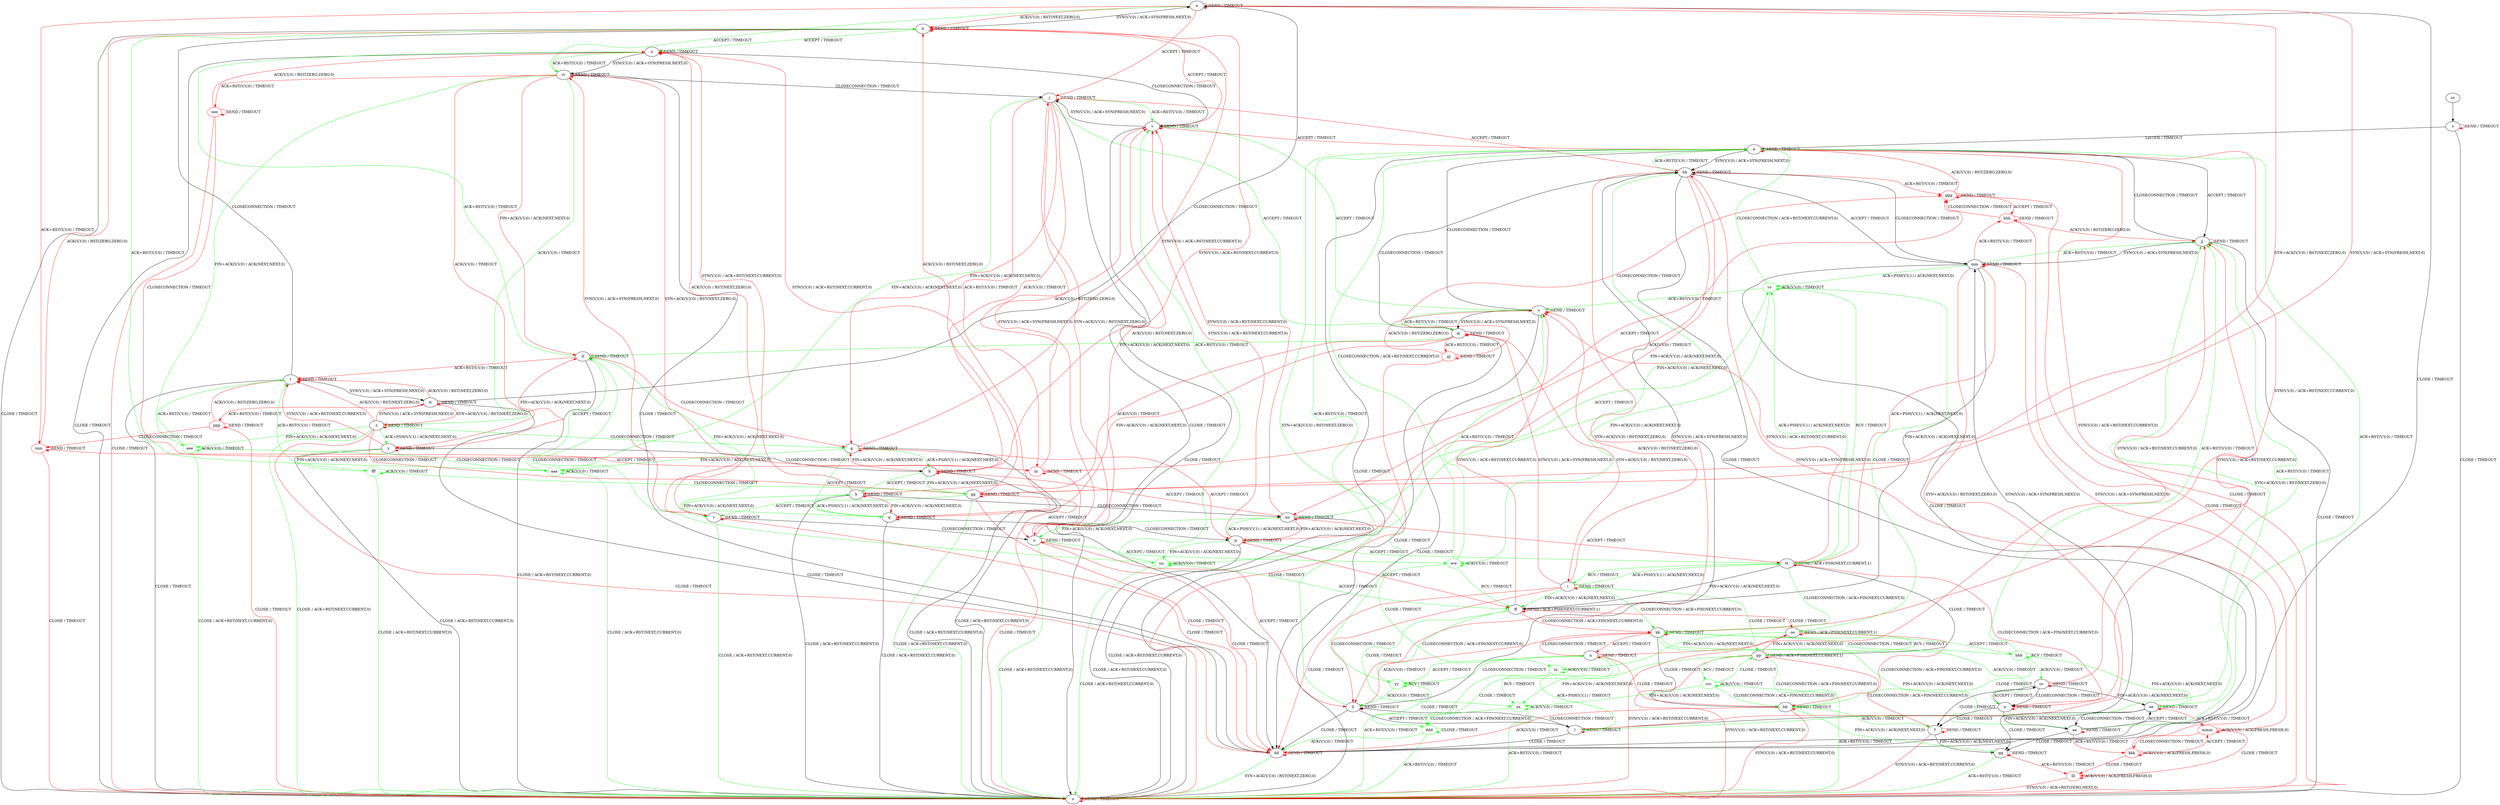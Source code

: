 digraph "" {
	graph ["Incoming time"=27.672430515289307,
		"Outgoing time"=71129.45816683769,
		Output="{'States': 68, 'Transitions': 1023, 'Filename': '../results/tcp/TCP_FreeBSD_Server-TCP_Linux_Server-msat-3.dot'}",
		Reference="{'States': 56, 'Transitions': 716, 'Filename': '../subjects/tcp/TCP_FreeBSD_Server.dot'}",
		Solver=msat,
		Updated="{'States': 58, 'Transitions': 685, 'Filename': '../subjects/tcp/TCP_Linux_Server.dot'}",
		"f-measure"=0.5396145610278372,
		precision=0.5518248175182482,
		recall=0.5279329608938548
	];
	a -> a [key=0,
	color=red,
	label="SEND / TIMEOUT"];
a -> b [key=0,
color=red,
label="ACK(V,V,0) / RST(NEXT,ZERO,0)"];
a -> j [key=0,
color=red,
label="ACCEPT / TIMEOUT"];
a -> dd [key=0,
label="CLOSE / TIMEOUT"];
a -> gg [key=0,
color=red,
label="SYN+ACK(V,V,0) / RST(NEXT,ZERO,0)"];
a -> rr [key=0,
color=green,
label="ACCEPT / TIMEOUT"];
nnn [color=red];
a -> nnn [key=0,
color=red,
label="ACK+RST(V,V,0) / TIMEOUT"];
b -> a [key=0,
label="SYN(V,V,0) / ACK+SYN(FRESH,NEXT,0)"];
b -> b [key=0,
color=red,
label="SEND / TIMEOUT"];
b -> o [key=0,
label="CLOSE / TIMEOUT"];
b -> v [key=0,
color=red,
label="ACCEPT / TIMEOUT"];
b -> ii [key=0,
color=green,
label="ACCEPT / TIMEOUT"];
c -> c [key=0,
color=red,
label="SEND / TIMEOUT"];
c -> e [key=0,
label="CLOSECONNECTION / TIMEOUT"];
c -> m [key=0,
label="SYN(V,V,0) / ACK+SYN(FRESH,NEXT,0)"];
c -> o [key=0,
label="CLOSE / TIMEOUT"];
d -> d [key=0,
color=red,
label="SEND / TIMEOUT"];
d -> g [key=0,
color=red,
label="CLOSECONNECTION / TIMEOUT"];
d -> o [key=0,
label="CLOSE / ACK+RST(NEXT,CURRENT,0)"];
d -> t [key=0,
color=red,
label="ACK+RST(V,V,0) / TIMEOUT"];
d -> ii [key=0,
color=green,
label="ACK+RST(V,V,0) / TIMEOUT"];
uu [color=green];
d -> uu [key=0,
color=green,
label="CLOSECONNECTION / TIMEOUT"];
e -> e [key=0,
color=red,
label="SEND / TIMEOUT"];
e -> o [key=0,
label="CLOSE / TIMEOUT"];
e -> hh [key=0,
label="SYN(V,V,0) / ACK+SYN(FRESH,NEXT,0)"];
e -> jj [key=0,
label="ACCEPT / TIMEOUT"];
f -> f [key=0,
color=red,
label="SEND / TIMEOUT"];
f -> o [key=0,
color=red,
label="SYN(V,V,0) / ACK+RST(NEXT,CURRENT,0)"];
f -> qq [key=0,
label="FIN+ACK(V,V,0) / ACK(NEXT,NEXT,0)"];
g -> b [key=0,
color=red,
label="SYN(V,V,0) / ACK+RST(NEXT,CURRENT,0)"];
g -> g [key=0,
color=red,
label="SEND / TIMEOUT"];
g -> k [key=0,
color=green,
label="ACK+PSH(V,V,1) / ACK(NEXT,NEXT,0)"];
g -> o [key=0,
label="CLOSE / ACK+RST(NEXT,CURRENT,0)"];
g -> p [key=0,
color=red,
label="ACCEPT / TIMEOUT"];
g -> q [key=0,
color=green,
label="ACCEPT / TIMEOUT"];
aaa [color=green];
g -> aaa [key=0,
color=green,
label="FIN+ACK(V,V,0) / ACK(NEXT,NEXT,0)"];
h -> h [key=0,
color=red,
label="SEND / TIMEOUT"];
h -> o [key=0,
label="CLOSE / ACK+RST(NEXT,CURRENT,0)"];
h -> q [key=0,
color=red,
label="FIN+ACK(V,V,0) / ACK(NEXT,NEXT,0)"];
h -> r [key=0,
color=green,
label="FIN+ACK(V,V,0) / ACK(NEXT,NEXT,0)"];
h -> ii [key=0,
color=red,
label="SYN(V,V,0) / ACK+RST(NEXT,CURRENT,0)"];
h -> nn [key=0,
label="CLOSECONNECTION / TIMEOUT"];
i -> c [key=0,
color=red,
label="ACK(V,V,0) / RST(NEXT,ZERO,0)"];
i -> i [key=0,
color=red,
label="SEND / TIMEOUT"];
i -> m [key=0,
color=red,
label="SYN(V,V,0) / ACK+SYN(FRESH,NEXT,0)"];
i -> dd [key=0,
color=red,
label="CLOSE / TIMEOUT"];
i -> ff [key=0,
color=green,
label="FIN+ACK(V,V,0) / ACK(NEXT,NEXT,0)"];
i -> kk [key=0,
color=green,
label="CLOSECONNECTION / ACK+FIN(NEXT,CURRENT,0)"];
i -> ll [key=0,
color=red,
label="CLOSECONNECTION / TIMEOUT"];
i -> pp [key=0,
color=green,
label="CLOSE / TIMEOUT"];
i -> tt [key=0,
color=green,
label="ACK+PSH(V,V,1) / ACK(NEXT,NEXT,0)"];
j -> g [key=0,
color=red,
label="FIN+ACK(V,V,0) / ACK(NEXT,NEXT,0)"];
j -> j [key=0,
color=red,
label="SEND / TIMEOUT"];
j -> k [key=0,
color=red,
label="ACK(V,V,0) / TIMEOUT"];
j -> m [key=0,
color=green,
label="ACCEPT / TIMEOUT"];
j -> v [key=0,
color=green,
label="ACK+RST(V,V,0) / TIMEOUT"];
j -> x [key=0,
color=red,
label="SYN+ACK(V,V,0) / RST(NEXT,ZERO,0)"];
j -> dd [key=0,
label="CLOSE / TIMEOUT"];
j -> hh [key=0,
color=red,
label="ACCEPT / TIMEOUT"];
j -> aaa [key=0,
color=green,
label="FIN+ACK(V,V,0) / ACK(NEXT,NEXT,0)"];
iii [color=red];
j -> iii [key=0,
color=red,
label="ACK+RST(V,V,0) / TIMEOUT"];
k -> b [key=0,
color=red,
label="SYN(V,V,0) / ACK+RST(NEXT,CURRENT,0)"];
k -> g [key=0,
color=red,
label="FIN+ACK(V,V,0) / ACK(NEXT,NEXT,0)"];
k -> h [key=0,
color=green,
label="ACCEPT / TIMEOUT"];
k -> k [key=0,
color=red,
label="SEND / TIMEOUT"];
k -> o [key=0,
label="CLOSE / ACK+RST(NEXT,CURRENT,0)"];
k -> gg [key=0,
color=green,
label="FIN+ACK(V,V,0) / ACK(NEXT,NEXT,0)"];
k -> nn [key=0,
color=red,
label="ACCEPT / TIMEOUT"];
l -> l [key=0,
color=red,
label="SEND / TIMEOUT"];
l -> dd [key=0,
label="CLOSE / TIMEOUT"];
l -> jj [key=0,
color=green,
label="SYN+ACK(V,V,0) / RST(NEXT,ZERO,0)"];
l -> ll [key=0,
label="CLOSECONNECTION / TIMEOUT"];
l -> mm [key=0,
label="SYN(V,V,0) / ACK+SYN(FRESH,NEXT,0)"];
m -> c [key=0,
color=green,
label="ACK+RST(V,V,0) / TIMEOUT"];
m -> d [key=0,
color=green,
label="FIN+ACK(V,V,0) / ACK(NEXT,NEXT,0)"];
m -> h [key=0,
color=red,
label="ACK(V,V,0) / TIMEOUT"];
m -> i [key=0,
color=red,
label="SYN+ACK(V,V,0) / RST(NEXT,ZERO,0)"];
m -> m [key=0,
color=red,
label="SEND / TIMEOUT"];
m -> q [key=0,
color=red,
label="FIN+ACK(V,V,0) / ACK(NEXT,NEXT,0)"];
m -> dd [key=0,
label="CLOSE / TIMEOUT"];
m -> hh [key=0,
label="CLOSECONNECTION / TIMEOUT"];
jjj [color=red];
m -> jjj [key=0,
color=red,
label="ACK+RST(V,V,0) / TIMEOUT"];
n -> e [key=0,
color=red,
label="SYN(V,V,0) / ACK+RST(NEXT,CURRENT,0)"];
n -> f [key=0,
label="CLOSE / TIMEOUT"];
n -> n [key=0,
color=red,
label="SEND / TIMEOUT"];
n -> aa [key=0,
label="FIN+ACK(V,V,0) / ACK(NEXT,NEXT,0)"];
n -> cc [key=0,
label="ACCEPT / TIMEOUT"];
o -> o [key=0,
color=red,
label="SEND / TIMEOUT"];
p -> o [key=0,
label="CLOSE / ACK+RST(NEXT,CURRENT,0)"];
p -> p [key=0,
color=red,
label="SEND / TIMEOUT"];
p -> v [key=0,
color=red,
label="SYN(V,V,0) / ACK+RST(NEXT,CURRENT,0)"];
p -> ff [key=0,
color=red,
label="ACCEPT / TIMEOUT"];
p -> nn [key=0,
color=green,
label="ACK+PSH(V,V,1) / ACK(NEXT,NEXT,0)"];
p -> tt [key=0,
color=green,
label="ACCEPT / TIMEOUT"];
p -> uu [key=0,
color=green,
label="FIN+ACK(V,V,0) / ACK(NEXT,NEXT,0)"];
q -> d [key=0,
color=green,
label="FIN+ACK(V,V,0) / ACK(NEXT,NEXT,0)"];
q -> h [key=0,
color=green,
label="ACK+PSH(V,V,1) / ACK(NEXT,NEXT,0)"];
q -> o [key=0,
label="CLOSE / ACK+RST(NEXT,CURRENT,0)"];
q -> p [key=0,
label="CLOSECONNECTION / TIMEOUT"];
q -> q [key=0,
color=red,
label="SEND / TIMEOUT"];
q -> ii [key=0,
color=red,
label="SYN(V,V,0) / ACK+RST(NEXT,CURRENT,0)"];
r -> o [key=0,
color=green,
label="CLOSE / ACK+RST(NEXT,CURRENT,0)"];
r -> r [key=0,
color=red,
label="SEND / TIMEOUT"];
r -> x [key=0,
label="CLOSECONNECTION / TIMEOUT"];
r -> dd [key=0,
color=red,
label="CLOSE / TIMEOUT"];
r -> ii [key=0,
color=red,
label="ACK(V,V,0) / RST(NEXT,ZERO,0)"];
r -> rr [key=0,
color=red,
label="SYN(V,V,0) / ACK+SYN(FRESH,NEXT,0)"];
s -> e [key=0,
label="LISTEN / TIMEOUT"];
s -> o [key=0,
label="CLOSE / TIMEOUT"];
s -> s [key=0,
color=red,
label="SEND / TIMEOUT"];
t -> b [key=0,
label="CLOSECONNECTION / TIMEOUT"];
t -> o [key=0,
label="CLOSE / TIMEOUT"];
t -> t [key=0,
color=red,
label="SEND / TIMEOUT"];
t -> w [key=0,
label="SYN(V,V,0) / ACK+SYN(FRESH,NEXT,0)"];
u -> l [key=0,
color=green,
label="ACK+PSH(V,V,1) / TIMEOUT"];
u -> u [key=0,
color=red,
label="SEND / TIMEOUT"];
u -> bb [key=0,
color=red,
label="CLOSE / TIMEOUT"];
u -> jj [key=0,
color=red,
label="SYN(V,V,0) / ACK+RST(NEXT,CURRENT,0)"];
u -> kk [key=0,
color=red,
label="CLOSECONNECTION / TIMEOUT"];
yy [color=green];
u -> yy [key=0,
color=green,
label="CLOSECONNECTION / TIMEOUT"];
ddd [color=green];
u -> ddd [key=0,
color=green,
label="CLOSE / TIMEOUT"];
v -> c [key=0,
color=green,
label="ACCEPT / TIMEOUT"];
v -> e [key=0,
color=red,
label="ACCEPT / TIMEOUT"];
v -> j [key=0,
label="SYN(V,V,0) / ACK+SYN(FRESH,NEXT,0)"];
v -> o [key=0,
label="CLOSE / TIMEOUT"];
v -> v [key=0,
color=red,
label="SEND / TIMEOUT"];
w -> a [key=0,
label="CLOSECONNECTION / TIMEOUT"];
w -> t [key=0,
color=red,
label="ACK(V,V,0) / RST(NEXT,ZERO,0)"];
w -> w [key=0,
color=red,
label="SEND / TIMEOUT"];
w -> z [key=0,
color=red,
label="SYN+ACK(V,V,0) / RST(NEXT,ZERO,0)"];
w -> dd [key=0,
label="CLOSE / TIMEOUT"];
ppp [color=red];
w -> ppp [key=0,
color=red,
label="ACK+RST(V,V,0) / TIMEOUT"];
x -> j [key=0,
color=red,
label="SYN(V,V,0) / ACK+SYN(FRESH,NEXT,0)"];
x -> o [key=0,
color=green,
label="CLOSE / ACK+RST(NEXT,CURRENT,0)"];
x -> v [key=0,
color=red,
label="ACK(V,V,0) / RST(NEXT,ZERO,0)"];
x -> x [key=0,
color=red,
label="SEND / TIMEOUT"];
x -> dd [key=0,
color=red,
label="CLOSE / TIMEOUT"];
x -> ll [key=0,
color=red,
label="ACCEPT / TIMEOUT"];
ww [color=green];
x -> ww [key=0,
color=green,
label="ACCEPT / TIMEOUT"];
y -> d [key=0,
color=red,
label="FIN+ACK(V,V,0) / ACK(NEXT,NEXT,0)"];
y -> k [key=0,
label="CLOSECONNECTION / TIMEOUT"];
y -> o [key=0,
label="CLOSE / ACK+RST(NEXT,CURRENT,0)"];
y -> t [key=0,
color=red,
label="SYN(V,V,0) / ACK+RST(NEXT,CURRENT,0)"];
y -> y [key=0,
color=red,
label="SEND / TIMEOUT"];
fff [color=green];
y -> fff [key=0,
color=green,
label="FIN+ACK(V,V,0) / ACK(NEXT,NEXT,0)"];
z -> g [key=0,
color=green,
label="CLOSECONNECTION / TIMEOUT"];
z -> o [key=0,
color=green,
label="CLOSE / ACK+RST(NEXT,CURRENT,0)"];
z -> t [key=0,
color=red,
label="ACK(V,V,0) / RST(NEXT,ZERO,0)"];
z -> w [key=0,
color=red,
label="SYN(V,V,0) / ACK+SYN(FRESH,NEXT,0)"];
z -> y [key=0,
color=green,
label="ACK+PSH(V,V,1) / ACK(NEXT,NEXT,0)"];
z -> z [key=0,
color=red,
label="SEND / TIMEOUT"];
z -> dd [key=0,
color=red,
label="CLOSE / TIMEOUT"];
z -> gg [key=0,
color=red,
label="CLOSECONNECTION / TIMEOUT"];
eee [color=green];
z -> eee [key=0,
color=green,
label="FIN+ACK(V,V,0) / ACK(NEXT,NEXT,0)"];
aa -> e [key=0,
color=green,
label="ACK+RST(V,V,0) / TIMEOUT"];
aa -> aa [key=0,
color=red,
label="SEND / TIMEOUT"];
aa -> ee [key=0,
label="ACCEPT / TIMEOUT"];
aa -> qq [key=0,
label="CLOSE / TIMEOUT"];
kkk [color=red];
aa -> kkk [key=0,
color=red,
label="ACK+RST(V,V,0) / TIMEOUT"];
bb -> f [key=0,
color=green,
label="ACK(V,V,0) / TIMEOUT"];
bb -> o [key=0,
color=red,
label="SYN(V,V,0) / ACK+RST(NEXT,CURRENT,0)"];
bb -> bb [key=0,
color=red,
label="SEND / TIMEOUT"];
bb -> dd [key=0,
color=red,
label="ACK(V,V,0) / TIMEOUT"];
bb -> qq [key=0,
color=green,
label="FIN+ACK(V,V,0) / ACK(NEXT,NEXT,0)"];
cc -> f [key=0,
label="CLOSE / TIMEOUT"];
cc -> n [key=0,
label="CLOSECONNECTION / TIMEOUT"];
cc -> cc [key=0,
color=red,
label="SEND / TIMEOUT"];
cc -> ee [key=0,
label="FIN+ACK(V,V,0) / ACK(NEXT,NEXT,0)"];
cc -> jj [key=0,
color=red,
label="SYN(V,V,0) / ACK+RST(NEXT,CURRENT,0)"];
dd -> o [key=0,
color=green,
label="SYN+ACK(V,V,0) / RST(NEXT,ZERO,0)"];
dd -> dd [key=0,
color=red,
label="SEND / TIMEOUT"];
ee -> aa [key=0,
label="CLOSECONNECTION / TIMEOUT"];
ee -> ee [key=0,
color=red,
label="SEND / TIMEOUT"];
ee -> jj [key=0,
color=green,
label="ACK+RST(V,V,0) / TIMEOUT"];
ee -> qq [key=0,
label="CLOSE / TIMEOUT"];
mmm [color=red];
ee -> mmm [key=0,
color=red,
label="ACK+RST(V,V,0) / TIMEOUT"];
ff -> c [key=0,
color=red,
label="SYN(V,V,0) / ACK+RST(NEXT,CURRENT,0)"];
ff -> ff [key=0,
color=red,
label="SEND / ACK+PSH(NEXT,CURRENT,1)"];
ff -> kk [key=0,
color=red,
label="CLOSECONNECTION / ACK+FIN(NEXT,CURRENT,0)"];
ff -> oo [key=0,
color=red,
label="CLOSE / TIMEOUT"];
xx [color=green];
ff -> xx [key=0,
color=green,
label="CLOSE / TIMEOUT"];
ff -> yy [key=0,
color=green,
label="CLOSECONNECTION / ACK+FIN(NEXT,CURRENT,0)"];
gg -> a [key=0,
color=red,
label="SYN(V,V,0) / ACK+SYN(FRESH,NEXT,0)"];
gg -> b [key=0,
color=red,
label="ACK(V,V,0) / RST(NEXT,ZERO,0)"];
gg -> o [key=0,
color=green,
label="CLOSE / ACK+RST(NEXT,CURRENT,0)"];
gg -> r [key=0,
color=green,
label="ACCEPT / TIMEOUT"];
gg -> x [key=0,
color=red,
label="ACCEPT / TIMEOUT"];
gg -> dd [key=0,
color=red,
label="CLOSE / TIMEOUT"];
gg -> gg [key=0,
color=red,
label="SEND / TIMEOUT"];
hh -> e [key=0,
color=green,
label="ACK+RST(V,V,0) / TIMEOUT"];
hh -> p [key=0,
color=red,
label="FIN+ACK(V,V,0) / ACK(NEXT,NEXT,0)"];
hh -> dd [key=0,
label="CLOSE / TIMEOUT"];
hh -> hh [key=0,
color=red,
label="SEND / TIMEOUT"];
hh -> ll [key=0,
color=red,
label="SYN+ACK(V,V,0) / RST(NEXT,ZERO,0)"];
hh -> mm [key=0,
label="ACCEPT / TIMEOUT"];
hh -> nn [key=0,
color=red,
label="ACK(V,V,0) / TIMEOUT"];
hh -> uu [key=0,
color=green,
label="FIN+ACK(V,V,0) / ACK(NEXT,NEXT,0)"];
ggg [color=red];
hh -> ggg [key=0,
color=red,
label="ACK+RST(V,V,0) / TIMEOUT"];
ii -> o [key=0,
label="CLOSE / TIMEOUT"];
ii -> v [key=0,
label="CLOSECONNECTION / TIMEOUT"];
ii -> ii [key=0,
color=red,
label="SEND / TIMEOUT"];
ii -> rr [key=0,
label="SYN(V,V,0) / ACK+SYN(FRESH,NEXT,0)"];
jj -> e [key=0,
label="CLOSECONNECTION / TIMEOUT"];
jj -> o [key=0,
label="CLOSE / TIMEOUT"];
jj -> jj [key=0,
color=red,
label="SEND / TIMEOUT"];
jj -> mm [key=0,
label="SYN(V,V,0) / ACK+SYN(FRESH,NEXT,0)"];
kk -> e [key=0,
color=red,
label="SYN(V,V,0) / ACK+RST(NEXT,CURRENT,0)"];
kk -> n [key=0,
color=green,
label="ACK(V,V,0) / TIMEOUT"];
kk -> u [key=0,
color=red,
label="ACCEPT / TIMEOUT"];
kk -> aa [key=0,
color=green,
label="FIN+ACK(V,V,0) / ACK(NEXT,NEXT,0)"];
kk -> bb [key=0,
label="CLOSE / TIMEOUT"];
kk -> kk [key=0,
color=red,
label="SEND / TIMEOUT"];
kk -> ll [key=0,
color=red,
label="ACK(V,V,0) / TIMEOUT"];
bbb [color=green];
kk -> bbb [key=0,
color=green,
label="ACCEPT / TIMEOUT"];
ll -> e [key=0,
color=green,
label="SYN+ACK(V,V,0) / RST(NEXT,ZERO,0)"];
ll -> l [key=0,
label="ACCEPT / TIMEOUT"];
ll -> dd [key=0,
label="CLOSE / TIMEOUT"];
ll -> hh [key=0,
label="SYN(V,V,0) / ACK+SYN(FRESH,NEXT,0)"];
ll -> ll [key=0,
color=red,
label="SEND / TIMEOUT"];
mm -> l [key=0,
color=red,
label="SYN+ACK(V,V,0) / RST(NEXT,ZERO,0)"];
mm -> dd [key=0,
label="CLOSE / TIMEOUT"];
mm -> ff [key=0,
label="FIN+ACK(V,V,0) / ACK(NEXT,NEXT,0)"];
mm -> hh [key=0,
label="CLOSECONNECTION / TIMEOUT"];
mm -> jj [key=0,
color=green,
label="ACK+RST(V,V,0) / TIMEOUT"];
mm -> mm [key=0,
color=red,
label="SEND / TIMEOUT"];
mm -> tt [key=0,
color=red,
label="ACK+PSH(V,V,1) / ACK(NEXT,NEXT,0)"];
vv [color=green];
mm -> vv [key=0,
color=green,
label="ACK+PSH(V,V,1) / ACK(NEXT,NEXT,0)"];
hhh [color=red];
mm -> hhh [key=0,
color=red,
label="ACK+RST(V,V,0) / TIMEOUT"];
nn -> o [key=0,
label="CLOSE / ACK+RST(NEXT,CURRENT,0)"];
nn -> p [key=0,
color=red,
label="FIN+ACK(V,V,0) / ACK(NEXT,NEXT,0)"];
nn -> v [key=0,
color=red,
label="SYN(V,V,0) / ACK+RST(NEXT,CURRENT,0)"];
nn -> x [key=0,
color=green,
label="FIN+ACK(V,V,0) / ACK(NEXT,NEXT,0)"];
nn -> nn [key=0,
color=red,
label="SEND / TIMEOUT"];
nn -> tt [key=0,
color=red,
label="ACCEPT / TIMEOUT"];
nn -> vv [key=0,
color=green,
label="ACCEPT / TIMEOUT"];
oo -> o [key=0,
color=red,
label="SYN(V,V,0) / ACK+RST(NEXT,CURRENT,0)"];
oo -> bb [key=0,
color=red,
label="CLOSECONNECTION / ACK+FIN(NEXT,CURRENT,0)"];
oo -> oo [key=0,
color=red,
label="SEND / ACK+PSH(NEXT,CURRENT,1)"];
oo -> pp [key=0,
color=green,
label="RCV / TIMEOUT"];
zz [color=green];
oo -> zz [key=0,
color=green,
label="FIN+ACK(V,V,0) / ACK(NEXT,NEXT,0)"];
pp -> f [key=0,
color=red,
label="CLOSECONNECTION / ACK+FIN(NEXT,CURRENT,0)"];
pp -> o [key=0,
color=red,
label="SYN(V,V,0) / ACK+RST(NEXT,CURRENT,0)"];
pp -> bb [key=0,
color=green,
label="CLOSECONNECTION / ACK+FIN(NEXT,CURRENT,0)"];
pp -> oo [key=0,
color=red,
label="FIN+ACK(V,V,0) / ACK(NEXT,NEXT,0)"];
pp -> pp [key=0,
color=red,
label="SEND / ACK+PSH(NEXT,CURRENT,1)"];
pp -> xx [key=0,
color=green,
label="FIN+ACK(V,V,0) / ACK(NEXT,NEXT,0)"];
ccc [color=green];
pp -> ccc [key=0,
color=green,
label="RCV / TIMEOUT"];
qq -> o [key=0,
color=green,
label="ACK+RST(V,V,0) / TIMEOUT"];
qq -> qq [key=0,
color=red,
label="SEND / TIMEOUT"];
lll [color=red];
qq -> lll [key=0,
color=red,
label="ACK+RST(V,V,0) / TIMEOUT"];
rr -> d [key=0,
color=red,
label="FIN+ACK(V,V,0) / ACK(NEXT,NEXT,0)"];
rr -> j [key=0,
label="CLOSECONNECTION / TIMEOUT"];
rr -> r [key=0,
color=red,
label="SYN+ACK(V,V,0) / RST(NEXT,ZERO,0)"];
rr -> y [key=0,
color=red,
label="ACK(V,V,0) / TIMEOUT"];
rr -> z [key=0,
color=green,
label="ACK(V,V,0) / TIMEOUT"];
rr -> dd [key=0,
label="CLOSE / TIMEOUT"];
rr -> ii [key=0,
color=green,
label="ACK+RST(V,V,0) / TIMEOUT"];
rr -> rr [key=0,
color=red,
label="SEND / TIMEOUT"];
rr -> eee [key=0,
color=green,
label="FIN+ACK(V,V,0) / ACK(NEXT,NEXT,0)"];
ooo [color=red];
rr -> ooo [key=0,
color=red,
label="ACK+RST(V,V,0) / TIMEOUT"];
ss -> s [key=0];
tt -> c [key=0,
color=red,
label="SYN(V,V,0) / ACK+RST(NEXT,CURRENT,0)"];
tt -> i [key=0,
color=green,
label="RCV / TIMEOUT"];
tt -> n [key=0,
color=red,
label="CLOSECONNECTION / ACK+FIN(NEXT,CURRENT,0)"];
tt -> ff [key=0,
label="FIN+ACK(V,V,0) / ACK(NEXT,NEXT,0)"];
tt -> kk [key=0,
color=green,
label="CLOSECONNECTION / ACK+FIN(NEXT,CURRENT,0)"];
tt -> pp [key=0,
label="CLOSE / TIMEOUT"];
tt -> tt [key=0,
color=red,
label="SEND / ACK+PSH(NEXT,CURRENT,1)"];
tt -> vv [key=0,
color=green,
label="ACK+PSH(V,V,1) / ACK(NEXT,NEXT,0)"];
uu -> o [key=0,
color=green,
label="CLOSE / ACK+RST(NEXT,CURRENT,0)"];
uu -> v [key=0,
color=green,
label="ACK+RST(V,V,0) / TIMEOUT"];
uu -> ff [key=0,
color=green,
label="ACCEPT / TIMEOUT"];
uu -> uu [key=0,
color=green,
label="ACK(V,V,0) / TIMEOUT"];
vv -> c [key=0,
color=green,
label="ACK+RST(V,V,0) / TIMEOUT"];
vv -> e [key=0,
color=green,
label="CLOSECONNECTION / ACK+RST(NEXT,CURRENT,0)"];
vv -> oo [key=0,
color=green,
label="CLOSE / TIMEOUT"];
vv -> tt [key=0,
color=green,
label="RCV / TIMEOUT"];
vv -> vv [key=0,
color=green,
label="ACK(V,V,0) / TIMEOUT"];
vv -> ww [key=0,
color=green,
label="FIN+ACK(V,V,0) / ACK(NEXT,NEXT,0)"];
ww -> c [key=0,
color=green,
label="ACK+RST(V,V,0) / TIMEOUT"];
ww -> e [key=0,
color=green,
label="CLOSECONNECTION / ACK+RST(NEXT,CURRENT,0)"];
ww -> ff [key=0,
color=green,
label="RCV / TIMEOUT"];
ww -> ww [key=0,
color=green,
label="ACK(V,V,0) / TIMEOUT"];
ww -> zz [key=0,
color=green,
label="CLOSE / TIMEOUT"];
xx -> o [key=0,
color=green,
label="ACK+RST(V,V,0) / TIMEOUT"];
xx -> xx [key=0,
color=green,
label="ACK(V,V,0) / TIMEOUT"];
xx -> ddd [key=0,
color=green,
label="CLOSECONNECTION / ACK+FIN(NEXT,CURRENT,0)"];
yy -> e [key=0,
color=green,
label="ACK+RST(V,V,0) / TIMEOUT"];
yy -> u [key=0,
color=green,
label="ACCEPT / TIMEOUT"];
yy -> ll [key=0,
color=green,
label="ACK(V,V,0) / TIMEOUT"];
yy -> yy [key=0,
color=green,
label="RCV / TIMEOUT"];
yy -> ddd [key=0,
color=green,
label="CLOSE / TIMEOUT"];
zz -> o [key=0,
color=green,
label="ACK+RST(V,V,0) / TIMEOUT"];
zz -> xx [key=0,
color=green,
label="RCV / TIMEOUT"];
zz -> zz [key=0,
color=green,
label="ACK(V,V,0) / TIMEOUT"];
aaa -> b [key=0,
color=green,
label="ACK+RST(V,V,0) / TIMEOUT"];
aaa -> d [key=0,
color=green,
label="ACCEPT / TIMEOUT"];
aaa -> o [key=0,
color=green,
label="CLOSE / ACK+RST(NEXT,CURRENT,0)"];
aaa -> aaa [key=0,
color=green,
label="ACK(V,V,0) / TIMEOUT"];
bbb -> bb [key=0,
color=green,
label="CLOSE / TIMEOUT"];
bbb -> cc [key=0,
color=green,
label="ACK(V,V,0) / TIMEOUT"];
bbb -> ee [key=0,
color=green,
label="FIN+ACK(V,V,0) / ACK(NEXT,NEXT,0)"];
bbb -> jj [key=0,
color=green,
label="ACK+RST(V,V,0) / TIMEOUT"];
bbb -> kk [key=0,
color=green,
label="CLOSECONNECTION / TIMEOUT"];
bbb -> bbb [key=0,
color=green,
label="RCV / TIMEOUT"];
ccc -> o [key=0,
color=green,
label="ACK+RST(V,V,0) / TIMEOUT"];
ccc -> bb [key=0,
color=green,
label="CLOSECONNECTION / ACK+FIN(NEXT,CURRENT,0)"];
ccc -> pp [key=0,
color=green,
label="CLOSE / TIMEOUT"];
ccc -> xx [key=0,
color=green,
label="FIN+ACK(V,V,0) / ACK(NEXT,NEXT,0)"];
ccc -> ccc [key=0,
color=green,
label="ACK(V,V,0) / TIMEOUT"];
ddd -> o [key=0,
color=green,
label="ACK+RST(V,V,0) / TIMEOUT"];
ddd -> dd [key=0,
color=green,
label="ACK(V,V,0) / TIMEOUT"];
ddd -> ddd [key=0,
color=green,
label="CLOSE / TIMEOUT"];
eee -> o [key=0,
color=green,
label="CLOSE / ACK+RST(NEXT,CURRENT,0)"];
eee -> t [key=0,
color=green,
label="ACK+RST(V,V,0) / TIMEOUT"];
eee -> aaa [key=0,
color=green,
label="CLOSECONNECTION / TIMEOUT"];
eee -> eee [key=0,
color=green,
label="ACK(V,V,0) / TIMEOUT"];
fff -> o [key=0,
color=green,
label="CLOSE / ACK+RST(NEXT,CURRENT,0)"];
fff -> t [key=0,
color=green,
label="ACK+RST(V,V,0) / TIMEOUT"];
fff -> gg [key=0,
color=green,
label="CLOSECONNECTION / TIMEOUT"];
fff -> fff [key=0,
color=green,
label="ACK(V,V,0) / TIMEOUT"];
ggg -> e [key=0,
color=red,
label="ACK(V,V,0) / RST(ZERO,ZERO,0)"];
ggg -> o [key=0,
color=red,
label="CLOSE / TIMEOUT"];
ggg -> ggg [key=0,
color=red,
label="SEND / TIMEOUT"];
ggg -> hhh [key=0,
color=red,
label="ACCEPT / TIMEOUT"];
hhh -> o [key=0,
color=red,
label="CLOSE / TIMEOUT"];
hhh -> jj [key=0,
color=red,
label="ACK(V,V,0) / RST(ZERO,ZERO,0)"];
hhh -> ggg [key=0,
color=red,
label="CLOSECONNECTION / TIMEOUT"];
hhh -> hhh [key=0,
color=red,
label="SEND / TIMEOUT"];
iii -> o [key=0,
color=red,
label="CLOSE / TIMEOUT"];
iii -> v [key=0,
color=red,
label="ACK(V,V,0) / RST(ZERO,ZERO,0)"];
iii -> ggg [key=0,
color=red,
label="ACCEPT / TIMEOUT"];
iii -> iii [key=0,
color=red,
label="SEND / TIMEOUT"];
jjj -> c [key=0,
color=red,
label="ACK(V,V,0) / RST(ZERO,ZERO,0)"];
jjj -> o [key=0,
color=red,
label="CLOSE / TIMEOUT"];
jjj -> ggg [key=0,
color=red,
label="CLOSECONNECTION / TIMEOUT"];
jjj -> jjj [key=0,
color=red,
label="SEND / TIMEOUT"];
kkk -> hh [key=0,
color=red,
label="SYN(V,V,0) / ACK+SYN(FRESH,NEXT,0)"];
kkk -> kkk [key=0,
color=red,
label="ACK(V,V,0) / ACK(FRESH,FRESH,0)"];
kkk -> lll [key=0,
color=red,
label="CLOSE / TIMEOUT"];
kkk -> mmm [key=0,
color=red,
label="ACCEPT / TIMEOUT"];
lll -> o [key=0,
color=red,
label="SYN(V,V,0) / ACK+RST(ZERO,NEXT,0)"];
lll -> lll [key=0,
color=red,
label="ACK(V,V,0) / ACK(FRESH,FRESH,0)"];
mmm -> mm [key=0,
color=red,
label="SYN(V,V,0) / ACK+SYN(FRESH,NEXT,0)"];
mmm -> kkk [key=0,
color=red,
label="CLOSECONNECTION / TIMEOUT"];
mmm -> lll [key=0,
color=red,
label="CLOSE / TIMEOUT"];
mmm -> mmm [key=0,
color=red,
label="ACK(V,V,0) / ACK(FRESH,FRESH,0)"];
nnn -> b [key=0,
color=red,
label="ACK(V,V,0) / RST(ZERO,ZERO,0)"];
nnn -> o [key=0,
color=red,
label="CLOSE / TIMEOUT"];
nnn -> iii [key=0,
color=red,
label="ACCEPT / TIMEOUT"];
nnn -> nnn [key=0,
color=red,
label="SEND / TIMEOUT"];
ooo -> o [key=0,
color=red,
label="CLOSE / TIMEOUT"];
ooo -> ii [key=0,
color=red,
label="ACK(V,V,0) / RST(ZERO,ZERO,0)"];
ooo -> iii [key=0,
color=red,
label="CLOSECONNECTION / TIMEOUT"];
ooo -> ooo [key=0,
color=red,
label="SEND / TIMEOUT"];
ppp -> o [key=0,
color=red,
label="CLOSE / TIMEOUT"];
ppp -> t [key=0,
color=red,
label="ACK(V,V,0) / RST(ZERO,ZERO,0)"];
ppp -> nnn [key=0,
color=red,
label="CLOSECONNECTION / TIMEOUT"];
ppp -> ppp [key=0,
color=red,
label="SEND / TIMEOUT"];
}
